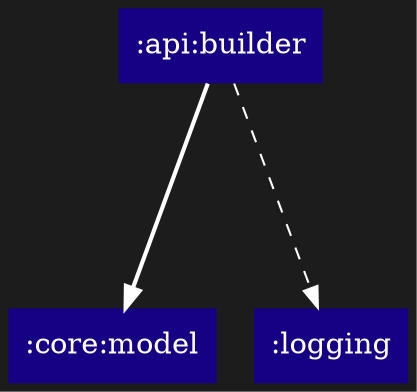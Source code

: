 digraph {
  edge [arrowhead="normal",color="white"]
  graph [layout="dot",bgcolor="#1c1c1c",rankdir="TB",ranksep="1.5"]
  node [shape="box",style="filled",fontcolor="white",color="transparent"]
  ":api:builder" [fillcolor="#160185"]
  ":core:model" [fillcolor="#160185"]
  ":logging" [fillcolor="#160185"]
  ":api:builder" -> ":core:model" [style="bold"]
  ":api:builder" -> ":logging" [style="dashed"]
}
